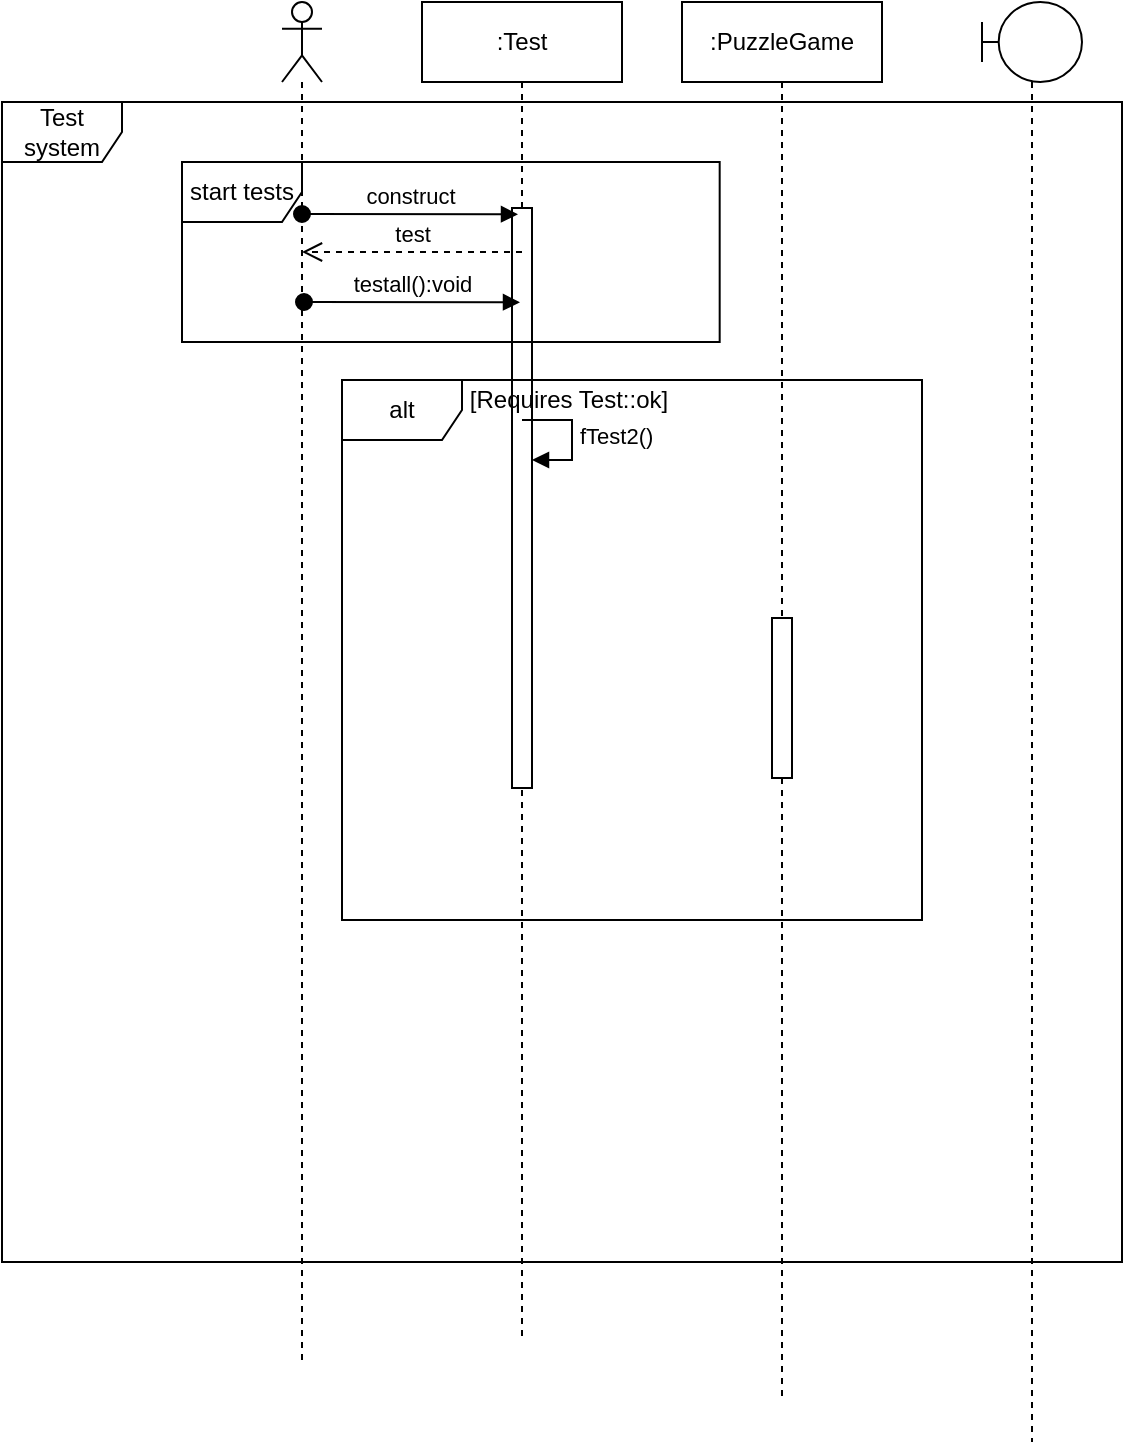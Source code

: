 <mxfile version="13.4.5" type="device"><diagram id="dM23cAmKus8q0y9GfsdY" name="Page-1"><mxGraphModel dx="1024" dy="592" grid="1" gridSize="10" guides="1" tooltips="1" connect="1" arrows="1" fold="1" page="1" pageScale="1" pageWidth="850" pageHeight="1100" math="0" shadow="0"><root><mxCell id="0"/><mxCell id="1" parent="0"/><mxCell id="iODBMEFaTogW2tP-ZFVo-4" value="Test system" style="shape=umlFrame;whiteSpace=wrap;html=1;" parent="1" vertex="1"><mxGeometry x="270" y="100" width="560" height="580" as="geometry"/></mxCell><mxCell id="iODBMEFaTogW2tP-ZFVo-1" value="" style="shape=umlLifeline;participant=umlActor;perimeter=lifelinePerimeter;whiteSpace=wrap;html=1;container=1;collapsible=0;recursiveResize=0;verticalAlign=top;spacingTop=36;labelBackgroundColor=#ffffff;outlineConnect=0;" parent="1" vertex="1"><mxGeometry x="410" y="50" width="20" height="680" as="geometry"/></mxCell><mxCell id="iODBMEFaTogW2tP-ZFVo-2" value=":Test" style="shape=umlLifeline;perimeter=lifelinePerimeter;whiteSpace=wrap;html=1;container=1;collapsible=0;recursiveResize=0;outlineConnect=0;" parent="1" vertex="1"><mxGeometry x="480" y="50" width="100" height="670" as="geometry"/></mxCell><mxCell id="iODBMEFaTogW2tP-ZFVo-3" value=":PuzzleGame" style="shape=umlLifeline;perimeter=lifelinePerimeter;whiteSpace=wrap;html=1;container=1;collapsible=0;recursiveResize=0;outlineConnect=0;" parent="1" vertex="1"><mxGeometry x="610" y="50" width="100" height="700" as="geometry"/></mxCell><mxCell id="iODBMEFaTogW2tP-ZFVo-17" value="" style="html=1;points=[];perimeter=orthogonalPerimeter;" parent="iODBMEFaTogW2tP-ZFVo-3" vertex="1"><mxGeometry x="45" y="308" width="10" height="80" as="geometry"/></mxCell><mxCell id="iODBMEFaTogW2tP-ZFVo-5" value="" style="html=1;points=[];perimeter=orthogonalPerimeter;" parent="1" vertex="1"><mxGeometry x="525" y="153" width="10" height="290" as="geometry"/></mxCell><mxCell id="iODBMEFaTogW2tP-ZFVo-7" value="construct" style="html=1;verticalAlign=bottom;startArrow=oval;startFill=1;endArrow=block;startSize=8;entryX=0.3;entryY=0.028;entryDx=0;entryDy=0;entryPerimeter=0;" parent="1" edge="1"><mxGeometry width="60" relative="1" as="geometry"><mxPoint x="420" y="156" as="sourcePoint"/><mxPoint x="528" y="156.12" as="targetPoint"/></mxGeometry></mxCell><mxCell id="iODBMEFaTogW2tP-ZFVo-8" value="test" style="html=1;verticalAlign=bottom;endArrow=open;dashed=1;endSize=8;entryX=0.3;entryY=0.2;entryDx=0;entryDy=0;entryPerimeter=0;exitX=0.5;exitY=0.131;exitDx=0;exitDy=0;exitPerimeter=0;" parent="1" edge="1"><mxGeometry relative="1" as="geometry"><mxPoint x="530" y="174.99" as="sourcePoint"/><mxPoint x="420" y="175" as="targetPoint"/></mxGeometry></mxCell><mxCell id="iODBMEFaTogW2tP-ZFVo-9" value="testall():void" style="html=1;verticalAlign=bottom;startArrow=oval;startFill=1;endArrow=block;startSize=8;entryX=0.3;entryY=0.028;entryDx=0;entryDy=0;entryPerimeter=0;" parent="1" edge="1"><mxGeometry width="60" relative="1" as="geometry"><mxPoint x="421" y="200" as="sourcePoint"/><mxPoint x="529" y="200.12" as="targetPoint"/></mxGeometry></mxCell><mxCell id="iODBMEFaTogW2tP-ZFVo-11" value="" style="group" parent="1" vertex="1" connectable="0"><mxGeometry x="440" y="239" width="290" height="270" as="geometry"/></mxCell><mxCell id="iODBMEFaTogW2tP-ZFVo-12" value="" style="group" parent="iODBMEFaTogW2tP-ZFVo-11" vertex="1" connectable="0"><mxGeometry x="-80" y="-109" width="268.84" height="90" as="geometry"/></mxCell><mxCell id="iODBMEFaTogW2tP-ZFVo-13" value="start tests" style="shape=umlFrame;whiteSpace=wrap;html=1;" parent="iODBMEFaTogW2tP-ZFVo-12" vertex="1"><mxGeometry width="268.84" height="90" as="geometry"/></mxCell><mxCell id="iODBMEFaTogW2tP-ZFVo-6" value="alt" style="shape=umlFrame;whiteSpace=wrap;html=1;" parent="iODBMEFaTogW2tP-ZFVo-11" vertex="1"><mxGeometry width="290" height="270" as="geometry"/></mxCell><mxCell id="iODBMEFaTogW2tP-ZFVo-10" value="[Requires Test::ok]" style="text;html=1;align=center;verticalAlign=middle;resizable=0;points=[];autosize=1;" parent="iODBMEFaTogW2tP-ZFVo-11" vertex="1"><mxGeometry x="58" width="110" height="20" as="geometry"/></mxCell><mxCell id="iODBMEFaTogW2tP-ZFVo-19" value="" style="shape=umlLifeline;participant=umlBoundary;perimeter=lifelinePerimeter;whiteSpace=wrap;html=1;container=1;collapsible=0;recursiveResize=0;verticalAlign=top;spacingTop=36;labelBackgroundColor=#ffffff;outlineConnect=0;" parent="1" vertex="1"><mxGeometry x="760" y="50" width="50" height="720" as="geometry"/></mxCell><mxCell id="iODBMEFaTogW2tP-ZFVo-20" value="fTest2()" style="edgeStyle=orthogonalEdgeStyle;html=1;align=left;spacingLeft=2;endArrow=block;rounded=0;entryX=1;entryY=0;" parent="1" edge="1"><mxGeometry relative="1" as="geometry"><mxPoint x="530" y="259" as="sourcePoint"/><Array as="points"><mxPoint x="555" y="259"/></Array><mxPoint x="535" y="279" as="targetPoint"/></mxGeometry></mxCell></root></mxGraphModel></diagram></mxfile>